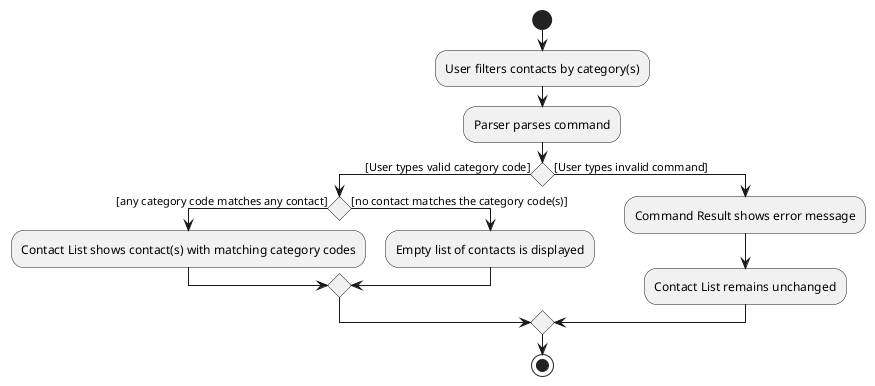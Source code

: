 @startuml
start
:User filters contacts by category(s);

:Parser parses command;

'Since the beta syntax does not support placing the condition outside the
'diamond we place it as the true branch instead.

if () then ([User types valid category code])
    if () then ([any category code matches any contact])
      :Contact List shows contact(s) with matching category codes;
    else ([no contact matches the category code(s)])
      :Empty list of contacts is displayed;
    endif
else ([User types invalid command])
    :Command Result shows error message;
    :Contact List remains unchanged;
endif
stop
@enduml

